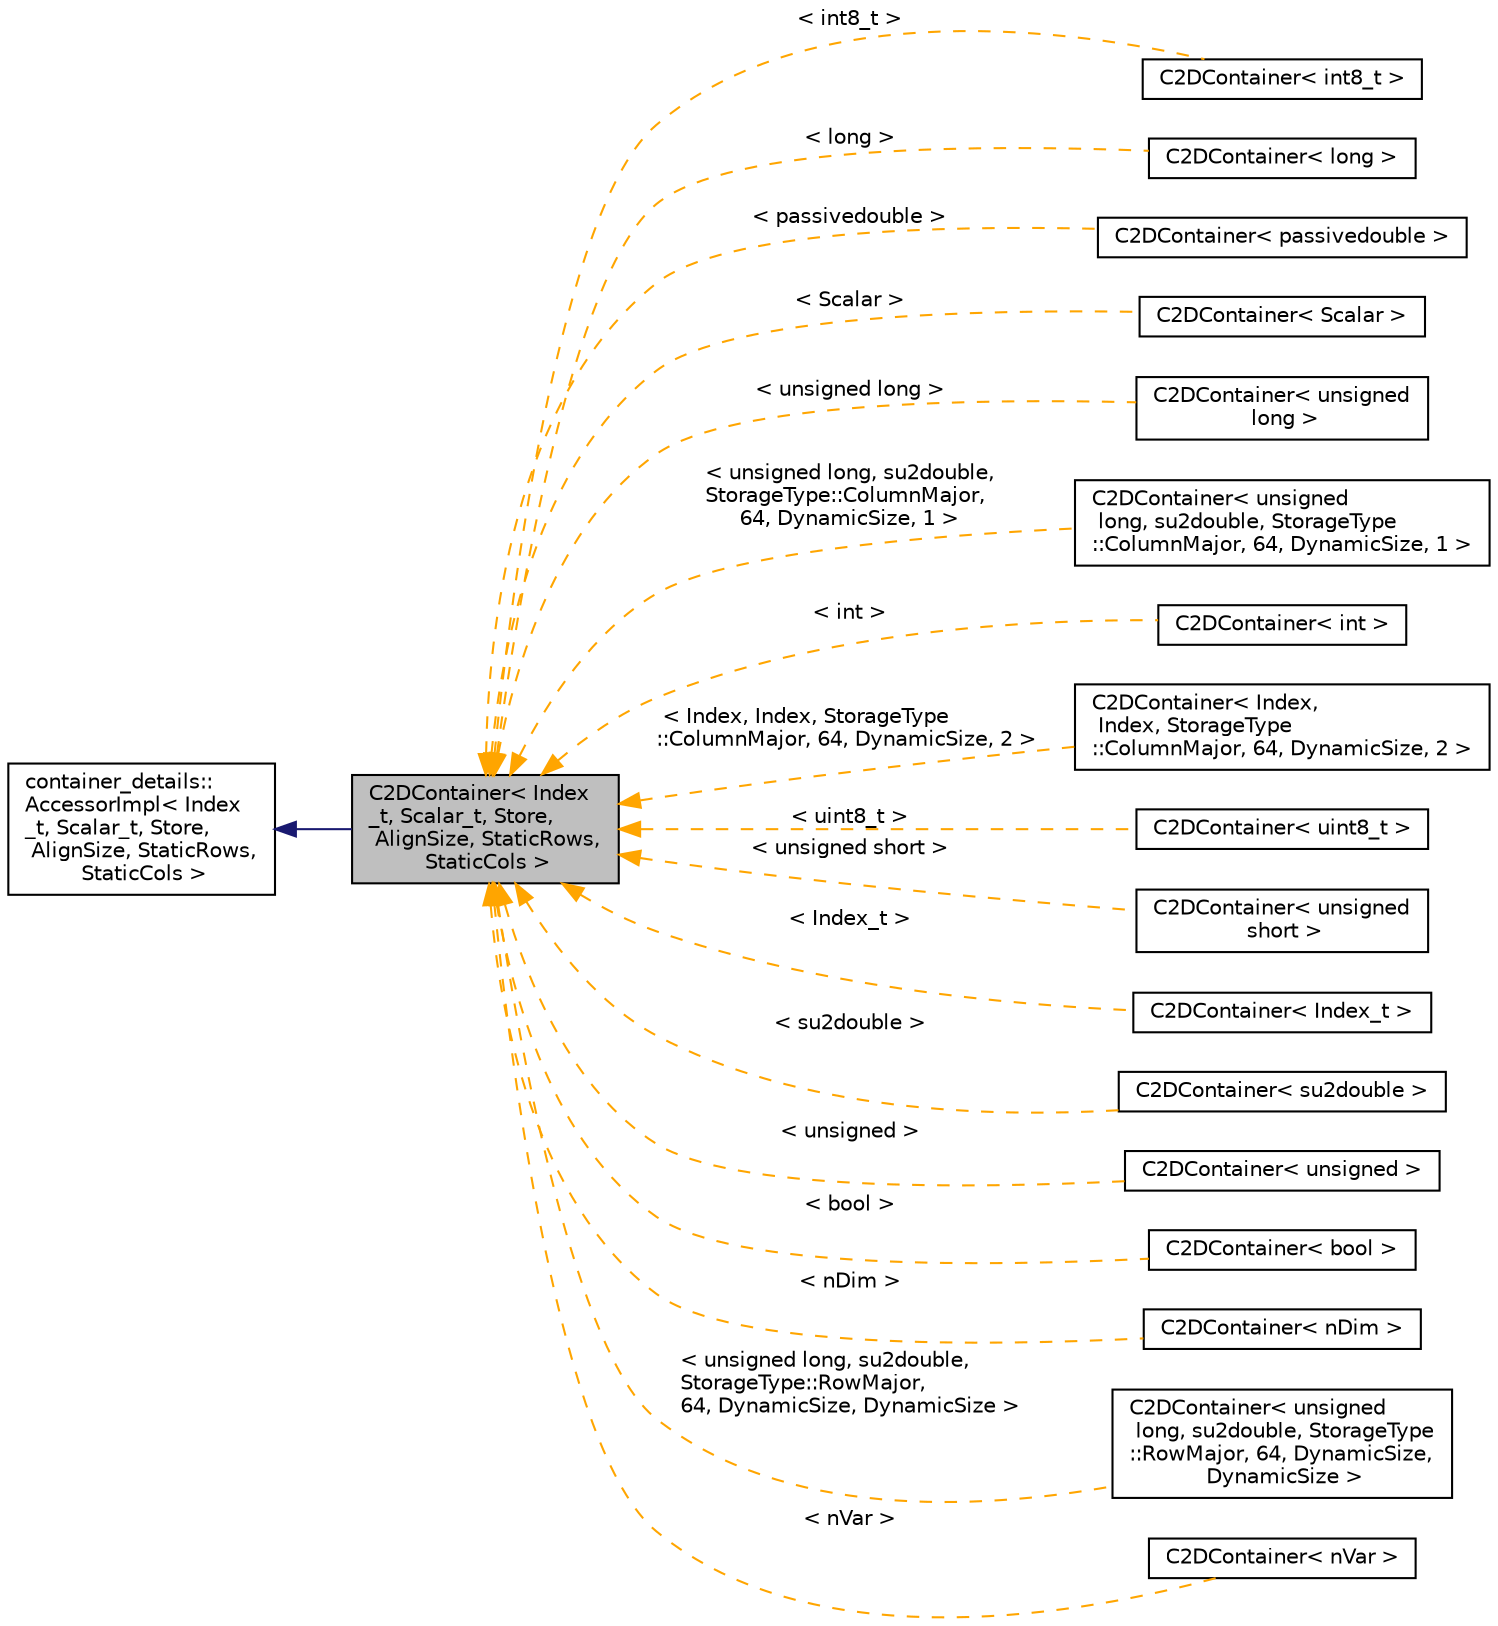 digraph "C2DContainer&lt; Index_t, Scalar_t, Store, AlignSize, StaticRows, StaticCols &gt;"
{
 // LATEX_PDF_SIZE
  edge [fontname="Helvetica",fontsize="10",labelfontname="Helvetica",labelfontsize="10"];
  node [fontname="Helvetica",fontsize="10",shape=record];
  rankdir="LR";
  Node1 [label="C2DContainer\< Index\l_t, Scalar_t, Store,\l AlignSize, StaticRows,\l StaticCols \>",height=0.2,width=0.4,color="black", fillcolor="grey75", style="filled", fontcolor="black",tooltip="A templated matrix/vector-like object."];
  Node2 -> Node1 [dir="back",color="midnightblue",fontsize="10",style="solid",fontname="Helvetica"];
  Node2 [label="container_details::\lAccessorImpl\< Index\l_t, Scalar_t, Store,\l AlignSize, StaticRows,\l StaticCols \>",height=0.2,width=0.4,color="black", fillcolor="white", style="filled",URL="$classcontainer__details_1_1AccessorImpl.html",tooltip="Base accessor class and version of template for both sizes known at compile time."];
  Node1 -> Node3 [dir="back",color="orange",fontsize="10",style="dashed",label=" \< int8_t \>" ,fontname="Helvetica"];
  Node3 [label="C2DContainer\< int8_t \>",height=0.2,width=0.4,color="black", fillcolor="white", style="filled",URL="$classC2DContainer.html",tooltip=" "];
  Node1 -> Node4 [dir="back",color="orange",fontsize="10",style="dashed",label=" \< long \>" ,fontname="Helvetica"];
  Node4 [label="C2DContainer\< long \>",height=0.2,width=0.4,color="black", fillcolor="white", style="filled",URL="$classC2DContainer.html",tooltip=" "];
  Node1 -> Node5 [dir="back",color="orange",fontsize="10",style="dashed",label=" \< passivedouble \>" ,fontname="Helvetica"];
  Node5 [label="C2DContainer\< passivedouble \>",height=0.2,width=0.4,color="black", fillcolor="white", style="filled",URL="$classC2DContainer.html",tooltip=" "];
  Node1 -> Node6 [dir="back",color="orange",fontsize="10",style="dashed",label=" \< Scalar \>" ,fontname="Helvetica"];
  Node6 [label="C2DContainer\< Scalar \>",height=0.2,width=0.4,color="black", fillcolor="white", style="filled",URL="$classC2DContainer.html",tooltip=" "];
  Node1 -> Node7 [dir="back",color="orange",fontsize="10",style="dashed",label=" \< unsigned long \>" ,fontname="Helvetica"];
  Node7 [label="C2DContainer\< unsigned\l long \>",height=0.2,width=0.4,color="black", fillcolor="white", style="filled",URL="$classC2DContainer.html",tooltip=" "];
  Node1 -> Node8 [dir="back",color="orange",fontsize="10",style="dashed",label=" \< unsigned long, su2double,\l StorageType::ColumnMajor,\l 64, DynamicSize, 1 \>" ,fontname="Helvetica"];
  Node8 [label="C2DContainer\< unsigned\l long, su2double, StorageType\l::ColumnMajor, 64, DynamicSize, 1 \>",height=0.2,width=0.4,color="black", fillcolor="white", style="filled",URL="$classC2DContainer.html",tooltip=" "];
  Node1 -> Node9 [dir="back",color="orange",fontsize="10",style="dashed",label=" \< int \>" ,fontname="Helvetica"];
  Node9 [label="C2DContainer\< int \>",height=0.2,width=0.4,color="black", fillcolor="white", style="filled",URL="$classC2DContainer.html",tooltip=" "];
  Node1 -> Node10 [dir="back",color="orange",fontsize="10",style="dashed",label=" \< Index, Index, StorageType\l::ColumnMajor, 64, DynamicSize, 2 \>" ,fontname="Helvetica"];
  Node10 [label="C2DContainer\< Index,\l Index, StorageType\l::ColumnMajor, 64, DynamicSize, 2 \>",height=0.2,width=0.4,color="black", fillcolor="white", style="filled",URL="$classC2DContainer.html",tooltip=" "];
  Node1 -> Node11 [dir="back",color="orange",fontsize="10",style="dashed",label=" \< uint8_t \>" ,fontname="Helvetica"];
  Node11 [label="C2DContainer\< uint8_t \>",height=0.2,width=0.4,color="black", fillcolor="white", style="filled",URL="$classC2DContainer.html",tooltip=" "];
  Node1 -> Node12 [dir="back",color="orange",fontsize="10",style="dashed",label=" \< unsigned short \>" ,fontname="Helvetica"];
  Node12 [label="C2DContainer\< unsigned\l short \>",height=0.2,width=0.4,color="black", fillcolor="white", style="filled",URL="$classC2DContainer.html",tooltip=" "];
  Node1 -> Node13 [dir="back",color="orange",fontsize="10",style="dashed",label=" \< Index_t \>" ,fontname="Helvetica"];
  Node13 [label="C2DContainer\< Index_t \>",height=0.2,width=0.4,color="black", fillcolor="white", style="filled",URL="$classC2DContainer.html",tooltip=" "];
  Node1 -> Node14 [dir="back",color="orange",fontsize="10",style="dashed",label=" \< su2double \>" ,fontname="Helvetica"];
  Node14 [label="C2DContainer\< su2double \>",height=0.2,width=0.4,color="black", fillcolor="white", style="filled",URL="$classC2DContainer.html",tooltip=" "];
  Node1 -> Node15 [dir="back",color="orange",fontsize="10",style="dashed",label=" \< unsigned \>" ,fontname="Helvetica"];
  Node15 [label="C2DContainer\< unsigned \>",height=0.2,width=0.4,color="black", fillcolor="white", style="filled",URL="$classC2DContainer.html",tooltip=" "];
  Node1 -> Node16 [dir="back",color="orange",fontsize="10",style="dashed",label=" \< bool \>" ,fontname="Helvetica"];
  Node16 [label="C2DContainer\< bool \>",height=0.2,width=0.4,color="black", fillcolor="white", style="filled",URL="$classC2DContainer.html",tooltip=" "];
  Node1 -> Node17 [dir="back",color="orange",fontsize="10",style="dashed",label=" \< nDim \>" ,fontname="Helvetica"];
  Node17 [label="C2DContainer\< nDim \>",height=0.2,width=0.4,color="black", fillcolor="white", style="filled",URL="$classC2DContainer.html",tooltip=" "];
  Node1 -> Node18 [dir="back",color="orange",fontsize="10",style="dashed",label=" \< unsigned long, su2double,\l StorageType::RowMajor,\l 64, DynamicSize, DynamicSize \>" ,fontname="Helvetica"];
  Node18 [label="C2DContainer\< unsigned\l long, su2double, StorageType\l::RowMajor, 64, DynamicSize,\l DynamicSize \>",height=0.2,width=0.4,color="black", fillcolor="white", style="filled",URL="$classC2DContainer.html",tooltip=" "];
  Node1 -> Node19 [dir="back",color="orange",fontsize="10",style="dashed",label=" \< nVar \>" ,fontname="Helvetica"];
  Node19 [label="C2DContainer\< nVar \>",height=0.2,width=0.4,color="black", fillcolor="white", style="filled",URL="$classC2DContainer.html",tooltip=" "];
}
